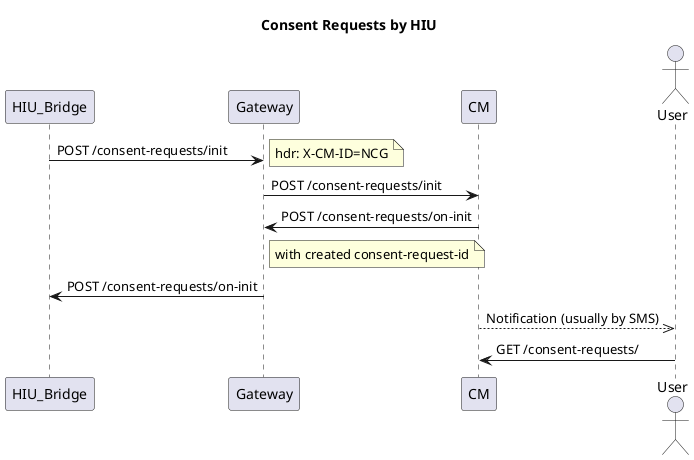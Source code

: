 @startuml

title Consent Requests by HIU
participant HIU_Bridge
participant Gateway
participant CM
actor User

HIU_Bridge->Gateway: POST /consent-requests/init
note right
hdr: X-CM-ID=NCG
end note

Gateway->CM: POST /consent-requests/init


CM->Gateway: POST /consent-requests/on-init
note right of Gateway: with created consent-request-id

Gateway->HIU_Bridge: POST /consent-requests/on-init


CM-->>User: Notification (usually by SMS)
User->CM: GET /consent-requests/


@enduml